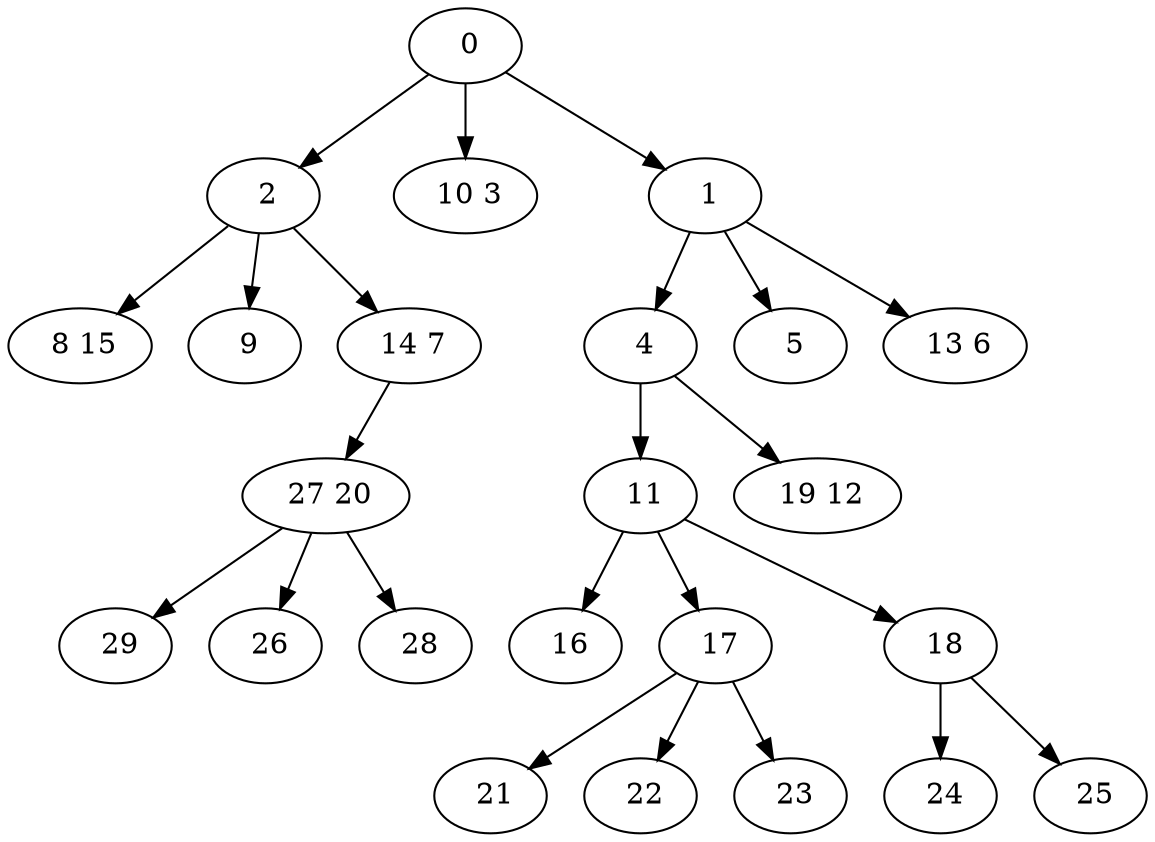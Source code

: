 digraph mytree {
" 0" -> " 2";
" 0" -> " 10 3";
" 0" -> " 1";
" 2" -> " 8 15";
" 2" -> " 9";
" 2" -> " 14 7";
" 10 3";
" 1" -> " 4";
" 1" -> " 5";
" 1" -> " 13 6";
" 4" -> " 11";
" 4" -> " 19 12";
" 8 15";
" 9";
" 14 7" -> " 27 20";
" 11" -> " 16";
" 11" -> " 17";
" 11" -> " 18";
" 16";
" 17" -> " 21";
" 17" -> " 22";
" 17" -> " 23";
" 18" -> " 24";
" 18" -> " 25";
" 21";
" 22";
" 23";
" 24";
" 27 20" -> " 29";
" 27 20" -> " 26";
" 27 20" -> " 28";
" 29";
" 26";
" 28";
" 5";
" 13 6";
" 19 12";
" 25";
}
